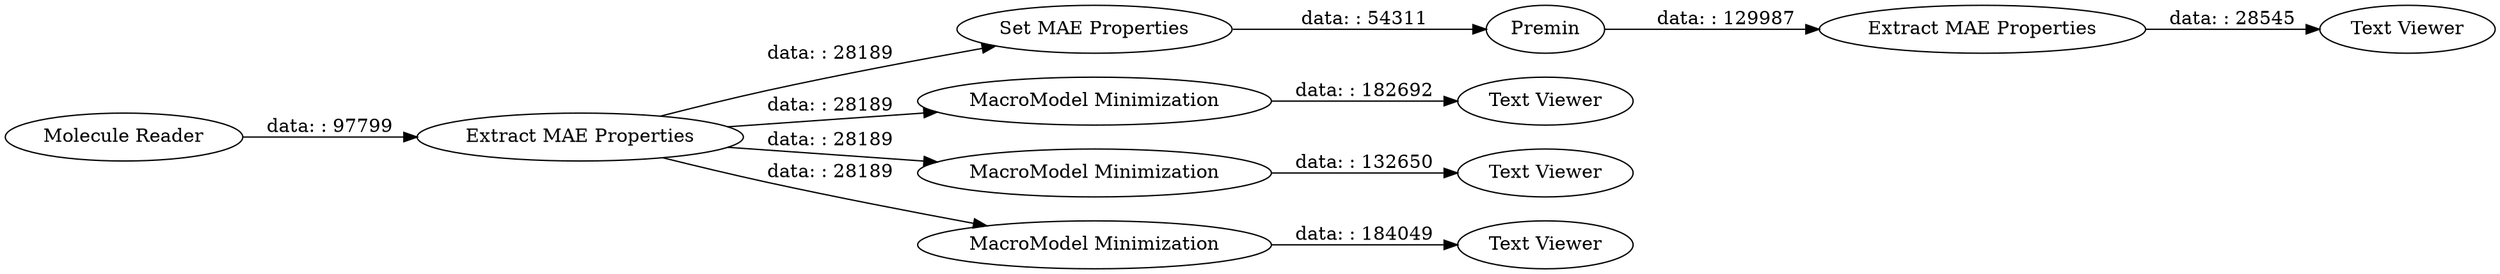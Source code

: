 digraph {
	"2938027561901254254_163" [label=Premin]
	"2938027561901254254_177" [label="Molecule Reader"]
	"2938027561901254254_161" [label="Set MAE Properties"]
	"2938027561901254254_174" [label="MacroModel Minimization"]
	"2938027561901254254_158" [label="Text Viewer"]
	"2938027561901254254_175" [label="MacroModel Minimization"]
	"2938027561901254254_173" [label="Text Viewer"]
	"2938027561901254254_157" [label="Text Viewer"]
	"2938027561901254254_176" [label="MacroModel Minimization"]
	"2938027561901254254_165" [label="Text Viewer"]
	"2938027561901254254_160" [label="Extract MAE Properties"]
	"2938027561901254254_164" [label="Extract MAE Properties"]
	"2938027561901254254_176" -> "2938027561901254254_158" [label="data: : 184049"]
	"2938027561901254254_177" -> "2938027561901254254_160" [label="data: : 97799"]
	"2938027561901254254_160" -> "2938027561901254254_174" [label="data: : 28189"]
	"2938027561901254254_160" -> "2938027561901254254_161" [label="data: : 28189"]
	"2938027561901254254_175" -> "2938027561901254254_157" [label="data: : 132650"]
	"2938027561901254254_163" -> "2938027561901254254_164" [label="data: : 129987"]
	"2938027561901254254_160" -> "2938027561901254254_176" [label="data: : 28189"]
	"2938027561901254254_164" -> "2938027561901254254_165" [label="data: : 28545"]
	"2938027561901254254_161" -> "2938027561901254254_163" [label="data: : 54311"]
	"2938027561901254254_160" -> "2938027561901254254_175" [label="data: : 28189"]
	"2938027561901254254_174" -> "2938027561901254254_173" [label="data: : 182692"]
	rankdir=LR
}
